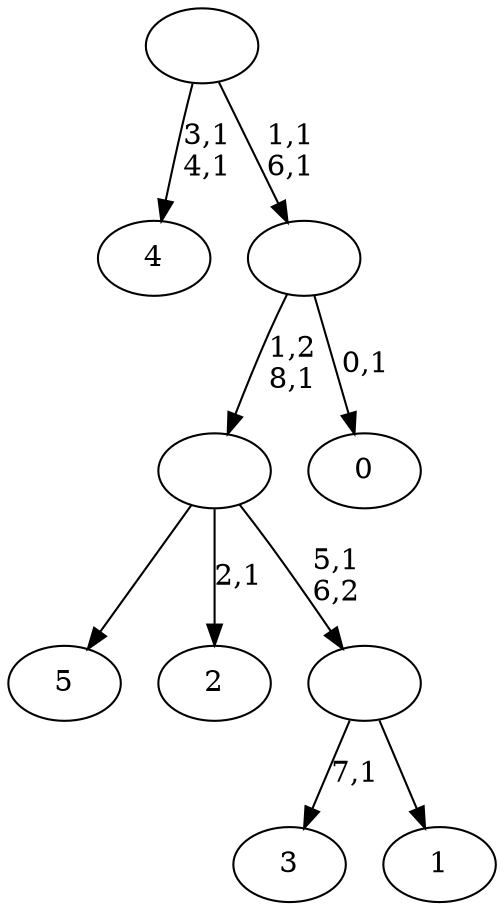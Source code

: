 digraph T {
	15 [label="5"]
	14 [label="4"]
	11 [label="3"]
	9 [label="2"]
	7 [label="1"]
	6 [label=""]
	5 [label=""]
	4 [label="0"]
	2 [label=""]
	0 [label=""]
	6 -> 11 [label="7,1"]
	6 -> 7 [label=""]
	5 -> 9 [label="2,1"]
	5 -> 15 [label=""]
	5 -> 6 [label="5,1\n6,2"]
	2 -> 4 [label="0,1"]
	2 -> 5 [label="1,2\n8,1"]
	0 -> 2 [label="1,1\n6,1"]
	0 -> 14 [label="3,1\n4,1"]
}
